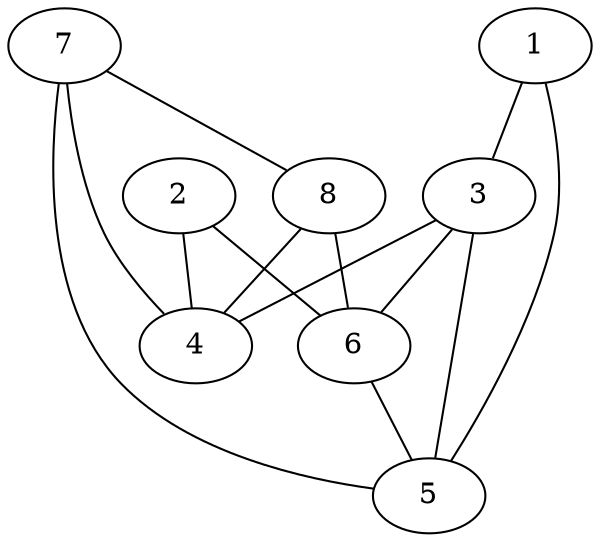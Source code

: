 graph G {
3 -- 4;
3 -- 5;
3 -- 6;
7 -- 8;
7 -- 4;
7 -- 5;
8 -- 6;
8 -- 4;
6 -- 5;
1 -- 3;
2 -- 4;
1 -- 5;
2 -- 6;
}